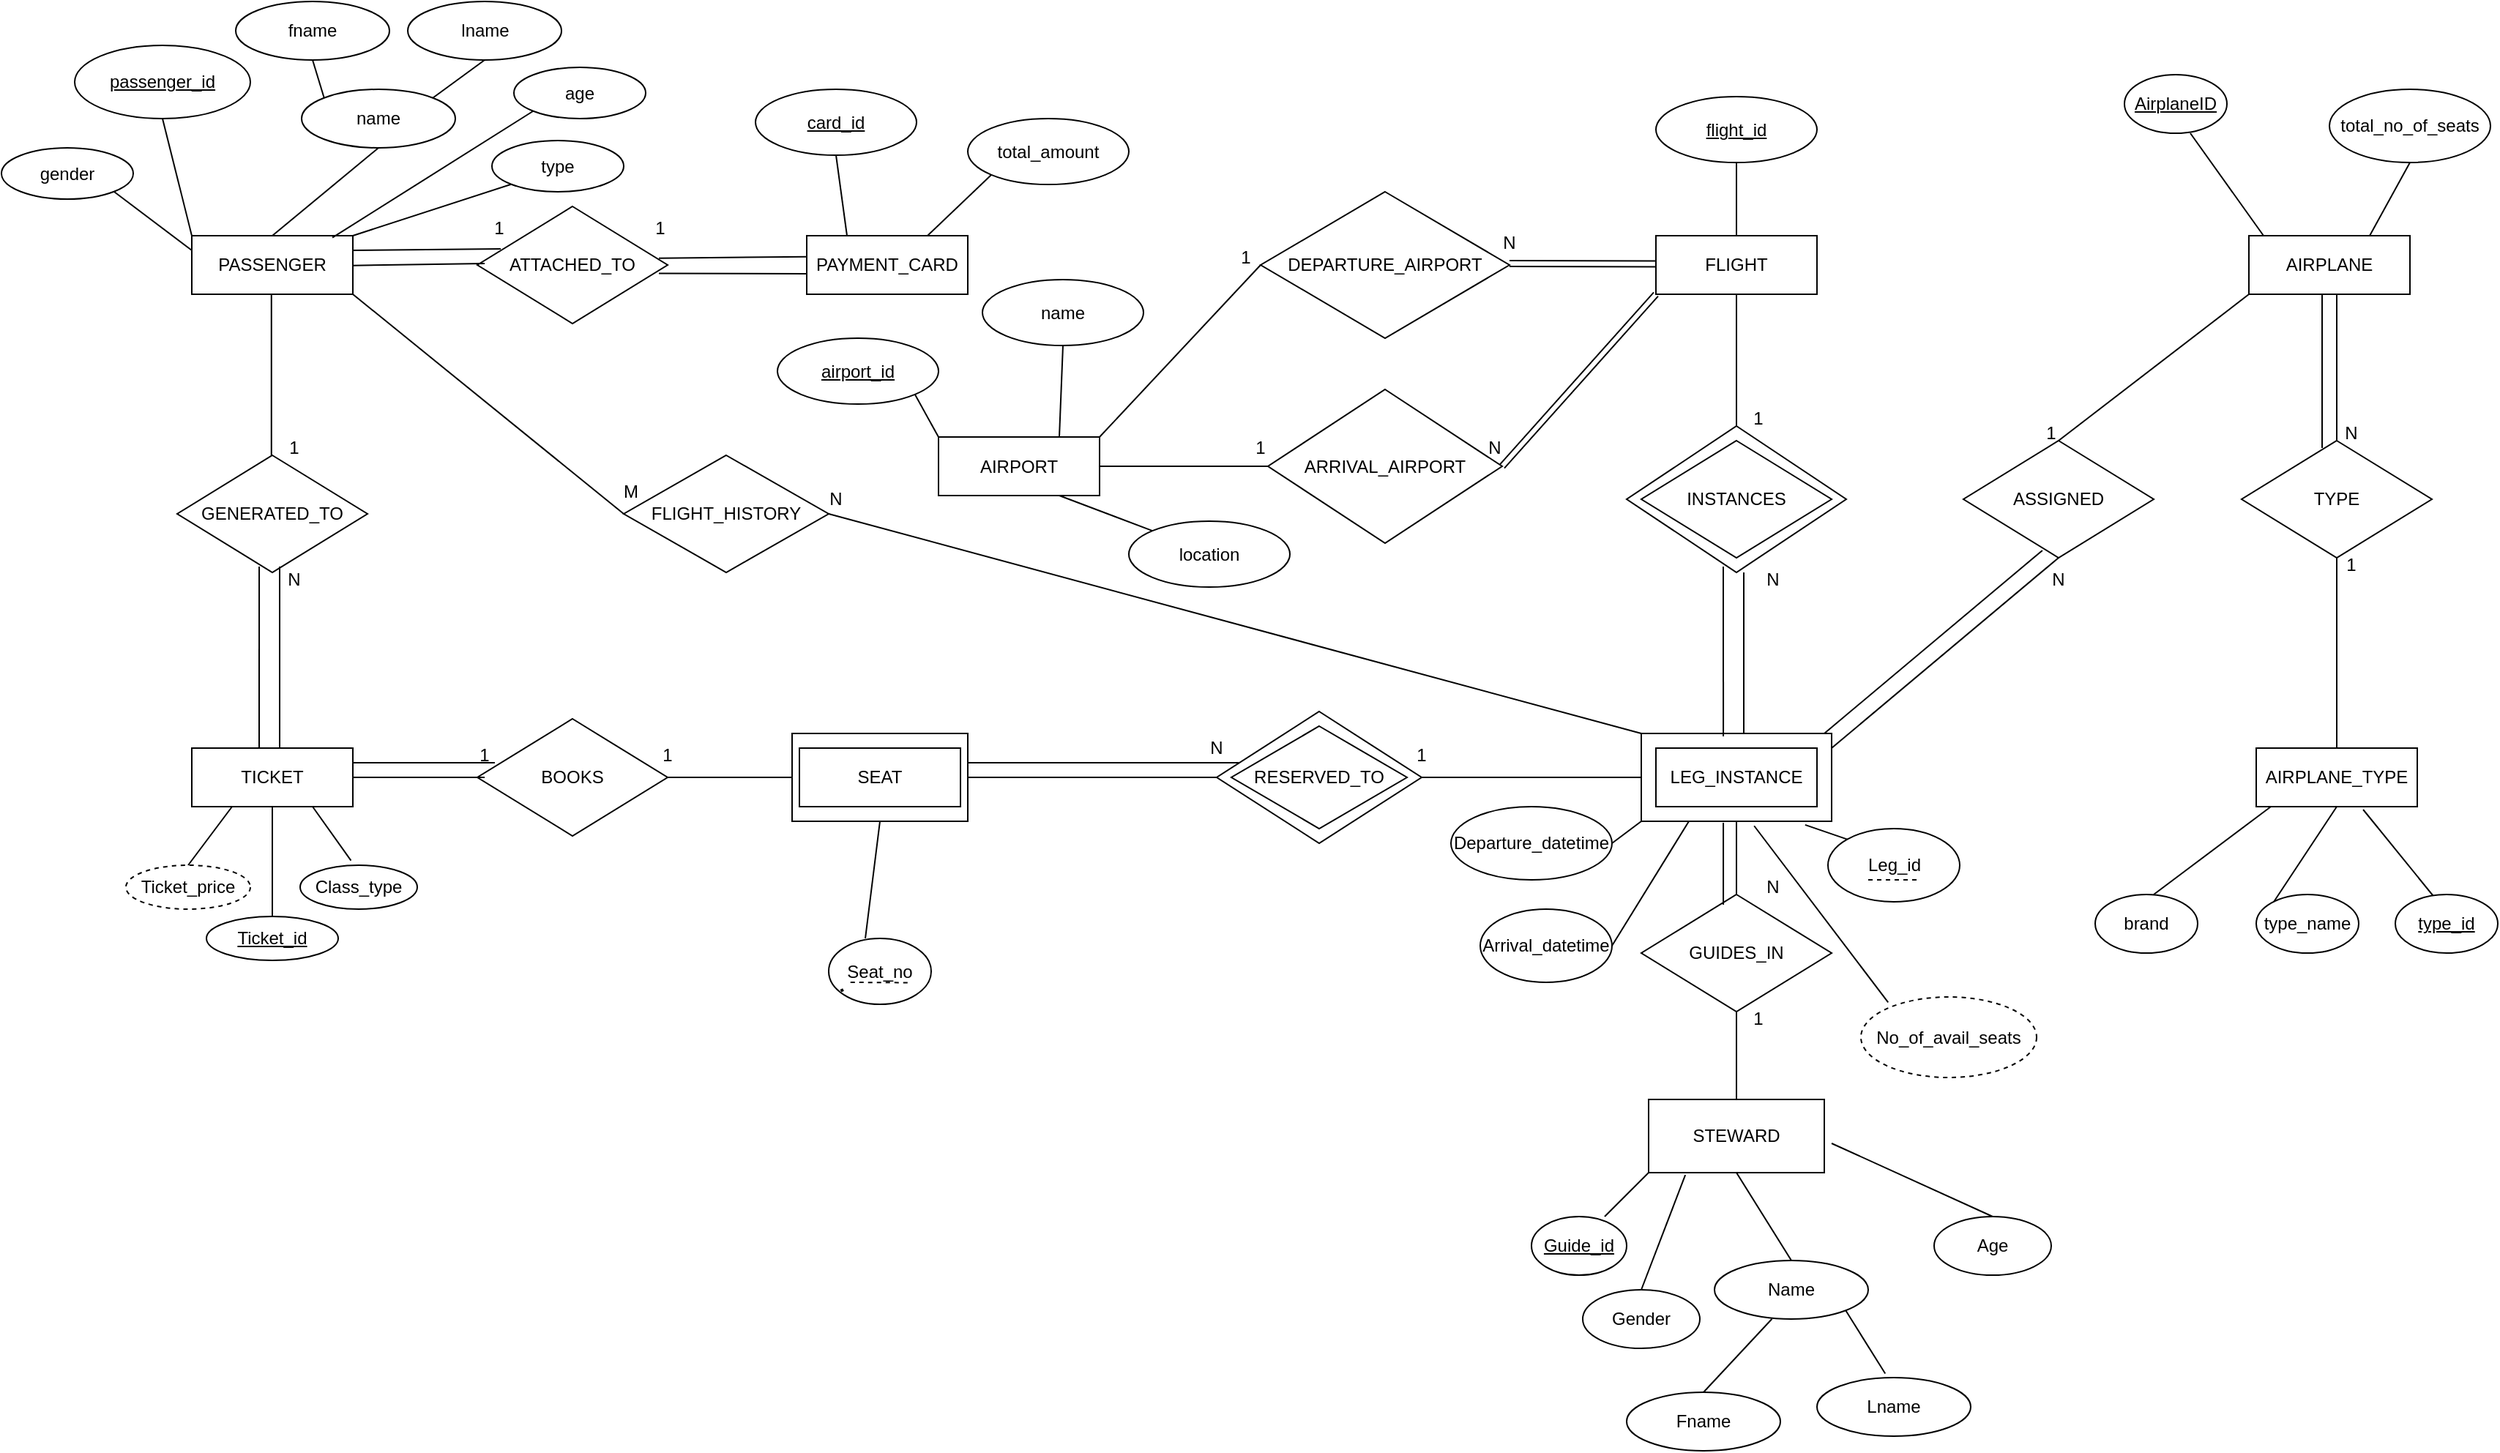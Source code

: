 <mxfile version="22.1.8" type="device">
  <diagram name="Page-1" id="sV9EpV7mo7mVIvP_p-5w">
    <mxGraphModel dx="2600" dy="1970" grid="1" gridSize="10" guides="1" tooltips="1" connect="1" arrows="1" fold="1" page="1" pageScale="1" pageWidth="850" pageHeight="1100" math="0" shadow="0">
      <root>
        <mxCell id="0" />
        <mxCell id="1" parent="0" />
        <mxCell id="DZYMgQ4u_wXtDKr9Or1t-4" value="ATTACHED_TO" style="rhombus;whiteSpace=wrap;html=1;" vertex="1" parent="1">
          <mxGeometry x="800" y="395" width="140" height="90" as="geometry" />
        </mxCell>
        <mxCell id="DZYMgQ4u_wXtDKr9Or1t-5" value="" style="rounded=0;whiteSpace=wrap;html=1;" vertex="1" parent="1">
          <mxGeometry x="510" y="410" width="120" height="60" as="geometry" />
        </mxCell>
        <mxCell id="DZYMgQ4u_wXtDKr9Or1t-6" value="" style="rounded=0;whiteSpace=wrap;html=1;" vertex="1" parent="1">
          <mxGeometry x="1090" y="410" width="130" height="60" as="geometry" />
        </mxCell>
        <mxCell id="DZYMgQ4u_wXtDKr9Or1t-7" value="ATTACHED_TO" style="rhombus;whiteSpace=wrap;html=1;" vertex="1" parent="1">
          <mxGeometry x="1080" y="200" width="150" height="100" as="geometry" />
        </mxCell>
        <mxCell id="DZYMgQ4u_wXtDKr9Or1t-8" value="PASSENGER" style="rounded=0;whiteSpace=wrap;html=1;" vertex="1" parent="1">
          <mxGeometry x="100" y="70" width="110" height="40" as="geometry" />
        </mxCell>
        <mxCell id="DZYMgQ4u_wXtDKr9Or1t-9" value="AIRPORT" style="rounded=0;whiteSpace=wrap;html=1;" vertex="1" parent="1">
          <mxGeometry x="610" y="207.5" width="110" height="40" as="geometry" />
        </mxCell>
        <mxCell id="DZYMgQ4u_wXtDKr9Or1t-10" value="AIRPLANE" style="rounded=0;whiteSpace=wrap;html=1;" vertex="1" parent="1">
          <mxGeometry x="1505" y="70" width="110" height="40" as="geometry" />
        </mxCell>
        <mxCell id="DZYMgQ4u_wXtDKr9Or1t-11" value="FLIGHT" style="rounded=0;whiteSpace=wrap;html=1;" vertex="1" parent="1">
          <mxGeometry x="1100" y="70" width="110" height="40" as="geometry" />
        </mxCell>
        <mxCell id="DZYMgQ4u_wXtDKr9Or1t-12" value="PAYMENT_CARD&lt;span id=&quot;docs-internal-guid-a368fe4d-7fff-fab8-b84e-1b425e451d34&quot;&gt;&lt;/span&gt;" style="rounded=0;whiteSpace=wrap;html=1;" vertex="1" parent="1">
          <mxGeometry x="520" y="70" width="110" height="40" as="geometry" />
        </mxCell>
        <mxCell id="DZYMgQ4u_wXtDKr9Or1t-13" value="LEG_INSTANCE" style="rounded=0;whiteSpace=wrap;html=1;" vertex="1" parent="1">
          <mxGeometry x="1100" y="420" width="110" height="40" as="geometry" />
        </mxCell>
        <mxCell id="DZYMgQ4u_wXtDKr9Or1t-14" value="TICKET" style="rounded=0;whiteSpace=wrap;html=1;" vertex="1" parent="1">
          <mxGeometry x="100" y="420" width="110" height="40" as="geometry" />
        </mxCell>
        <mxCell id="DZYMgQ4u_wXtDKr9Or1t-15" value="AIRPLANE_TYPE" style="rounded=0;whiteSpace=wrap;html=1;" vertex="1" parent="1">
          <mxGeometry x="1510" y="420" width="110" height="40" as="geometry" />
        </mxCell>
        <mxCell id="DZYMgQ4u_wXtDKr9Or1t-16" value="SEAT" style="rounded=0;whiteSpace=wrap;html=1;" vertex="1" parent="1">
          <mxGeometry x="515" y="420" width="110" height="40" as="geometry" />
        </mxCell>
        <mxCell id="DZYMgQ4u_wXtDKr9Or1t-17" value="GENERATED_TO" style="rhombus;whiteSpace=wrap;html=1;" vertex="1" parent="1">
          <mxGeometry x="90" y="220" width="130" height="80" as="geometry" />
        </mxCell>
        <mxCell id="DZYMgQ4u_wXtDKr9Or1t-18" value="" style="endArrow=none;html=1;rounded=0;entryX=0.431;entryY=0.95;entryDx=0;entryDy=0;entryPerimeter=0;" edge="1" parent="1" target="DZYMgQ4u_wXtDKr9Or1t-17">
          <mxGeometry width="50" height="50" relative="1" as="geometry">
            <mxPoint x="146" y="420" as="sourcePoint" />
            <mxPoint x="190" y="370" as="targetPoint" />
          </mxGeometry>
        </mxCell>
        <mxCell id="DZYMgQ4u_wXtDKr9Or1t-19" value="" style="endArrow=none;html=1;rounded=0;entryX=0.431;entryY=0.95;entryDx=0;entryDy=0;entryPerimeter=0;" edge="1" parent="1">
          <mxGeometry width="50" height="50" relative="1" as="geometry">
            <mxPoint x="160" y="420" as="sourcePoint" />
            <mxPoint x="160" y="296" as="targetPoint" />
          </mxGeometry>
        </mxCell>
        <mxCell id="DZYMgQ4u_wXtDKr9Or1t-20" value="" style="endArrow=none;html=1;rounded=0;entryX=0.431;entryY=0.95;entryDx=0;entryDy=0;entryPerimeter=0;" edge="1" parent="1">
          <mxGeometry width="50" height="50" relative="1" as="geometry">
            <mxPoint x="154.38" y="220" as="sourcePoint" />
            <mxPoint x="154.38" y="110" as="targetPoint" />
          </mxGeometry>
        </mxCell>
        <mxCell id="DZYMgQ4u_wXtDKr9Or1t-21" value="N" style="text;html=1;strokeColor=none;fillColor=none;align=center;verticalAlign=middle;whiteSpace=wrap;rounded=0;" vertex="1" parent="1">
          <mxGeometry x="140" y="290" width="60" height="30" as="geometry" />
        </mxCell>
        <mxCell id="DZYMgQ4u_wXtDKr9Or1t-22" value="1" style="text;html=1;strokeColor=none;fillColor=none;align=center;verticalAlign=middle;whiteSpace=wrap;rounded=0;" vertex="1" parent="1">
          <mxGeometry x="140" y="200" width="60" height="30" as="geometry" />
        </mxCell>
        <mxCell id="DZYMgQ4u_wXtDKr9Or1t-23" value="ATTACHED_TO" style="rhombus;whiteSpace=wrap;html=1;" vertex="1" parent="1">
          <mxGeometry x="295" y="50" width="130" height="80" as="geometry" />
        </mxCell>
        <mxCell id="DZYMgQ4u_wXtDKr9Or1t-24" value="" style="endArrow=none;html=1;rounded=0;entryX=0.123;entryY=0.363;entryDx=0;entryDy=0;exitX=1;exitY=0.5;exitDx=0;exitDy=0;entryPerimeter=0;" edge="1" parent="1" target="DZYMgQ4u_wXtDKr9Or1t-23">
          <mxGeometry width="50" height="50" relative="1" as="geometry">
            <mxPoint x="210" y="80.0" as="sourcePoint" />
            <mxPoint x="295" y="80.0" as="targetPoint" />
          </mxGeometry>
        </mxCell>
        <mxCell id="DZYMgQ4u_wXtDKr9Or1t-25" value="" style="endArrow=none;html=1;rounded=0;exitX=1;exitY=0.5;exitDx=0;exitDy=0;" edge="1" parent="1">
          <mxGeometry width="50" height="50" relative="1" as="geometry">
            <mxPoint x="210" y="90.37" as="sourcePoint" />
            <mxPoint x="300" y="89" as="targetPoint" />
          </mxGeometry>
        </mxCell>
        <mxCell id="DZYMgQ4u_wXtDKr9Or1t-26" value="" style="endArrow=none;html=1;rounded=0;entryX=0.123;entryY=0.363;entryDx=0;entryDy=0;exitX=1;exitY=0.5;exitDx=0;exitDy=0;entryPerimeter=0;" edge="1" parent="1">
          <mxGeometry width="50" height="50" relative="1" as="geometry">
            <mxPoint x="419" y="85.32" as="sourcePoint" />
            <mxPoint x="520" y="84.32" as="targetPoint" />
          </mxGeometry>
        </mxCell>
        <mxCell id="DZYMgQ4u_wXtDKr9Or1t-27" value="" style="endArrow=none;html=1;rounded=0;exitX=1;exitY=0.5;exitDx=0;exitDy=0;" edge="1" parent="1">
          <mxGeometry width="50" height="50" relative="1" as="geometry">
            <mxPoint x="419" y="95.69" as="sourcePoint" />
            <mxPoint x="520" y="96" as="targetPoint" />
          </mxGeometry>
        </mxCell>
        <mxCell id="DZYMgQ4u_wXtDKr9Or1t-28" value="1" style="text;html=1;strokeColor=none;fillColor=none;align=center;verticalAlign=middle;whiteSpace=wrap;rounded=0;" vertex="1" parent="1">
          <mxGeometry x="280" y="50" width="60" height="30" as="geometry" />
        </mxCell>
        <mxCell id="DZYMgQ4u_wXtDKr9Or1t-29" value="1" style="text;html=1;strokeColor=none;fillColor=none;align=center;verticalAlign=middle;whiteSpace=wrap;rounded=0;" vertex="1" parent="1">
          <mxGeometry x="390" y="50" width="60" height="30" as="geometry" />
        </mxCell>
        <mxCell id="DZYMgQ4u_wXtDKr9Or1t-30" value="INSTANCES" style="rhombus;whiteSpace=wrap;html=1;" vertex="1" parent="1">
          <mxGeometry x="1090" y="210" width="130" height="80" as="geometry" />
        </mxCell>
        <mxCell id="DZYMgQ4u_wXtDKr9Or1t-31" value="" style="endArrow=none;html=1;rounded=0;entryX=0.5;entryY=1;entryDx=0;entryDy=0;exitX=0.5;exitY=0;exitDx=0;exitDy=0;" edge="1" parent="1" source="DZYMgQ4u_wXtDKr9Or1t-7" target="DZYMgQ4u_wXtDKr9Or1t-11">
          <mxGeometry width="50" height="50" relative="1" as="geometry">
            <mxPoint x="960" y="370" as="sourcePoint" />
            <mxPoint x="1010" y="320" as="targetPoint" />
          </mxGeometry>
        </mxCell>
        <mxCell id="DZYMgQ4u_wXtDKr9Or1t-32" value="" style="endArrow=none;html=1;rounded=0;entryX=0.44;entryY=0.96;entryDx=0;entryDy=0;exitX=0.431;exitY=0.033;exitDx=0;exitDy=0;exitPerimeter=0;entryPerimeter=0;" edge="1" parent="1" source="DZYMgQ4u_wXtDKr9Or1t-6" target="DZYMgQ4u_wXtDKr9Or1t-7">
          <mxGeometry width="50" height="50" relative="1" as="geometry">
            <mxPoint x="1149" y="390" as="sourcePoint" />
            <mxPoint x="1149" y="300" as="targetPoint" />
          </mxGeometry>
        </mxCell>
        <mxCell id="DZYMgQ4u_wXtDKr9Or1t-33" value="" style="endArrow=none;html=1;rounded=0;exitX=0.431;exitY=0.033;exitDx=0;exitDy=0;exitPerimeter=0;" edge="1" parent="1">
          <mxGeometry width="50" height="50" relative="1" as="geometry">
            <mxPoint x="1160" y="410" as="sourcePoint" />
            <mxPoint x="1160" y="300" as="targetPoint" />
          </mxGeometry>
        </mxCell>
        <mxCell id="DZYMgQ4u_wXtDKr9Or1t-34" value="1" style="text;html=1;strokeColor=none;fillColor=none;align=center;verticalAlign=middle;whiteSpace=wrap;rounded=0;" vertex="1" parent="1">
          <mxGeometry x="1140" y="180" width="60" height="30" as="geometry" />
        </mxCell>
        <mxCell id="DZYMgQ4u_wXtDKr9Or1t-35" value="N" style="text;html=1;strokeColor=none;fillColor=none;align=center;verticalAlign=middle;whiteSpace=wrap;rounded=0;" vertex="1" parent="1">
          <mxGeometry x="1150" y="290" width="60" height="30" as="geometry" />
        </mxCell>
        <mxCell id="DZYMgQ4u_wXtDKr9Or1t-36" value="RESERVED_TO" style="rhombus;whiteSpace=wrap;html=1;" vertex="1" parent="1">
          <mxGeometry x="810" y="405" width="120" height="70" as="geometry" />
        </mxCell>
        <mxCell id="DZYMgQ4u_wXtDKr9Or1t-37" value="" style="endArrow=none;html=1;rounded=0;entryX=0.5;entryY=1;entryDx=0;entryDy=0;exitX=0;exitY=0.5;exitDx=0;exitDy=0;" edge="1" parent="1" source="DZYMgQ4u_wXtDKr9Or1t-6" target="DZYMgQ4u_wXtDKr9Or1t-38">
          <mxGeometry width="50" height="50" relative="1" as="geometry">
            <mxPoint x="810" y="370" as="sourcePoint" />
            <mxPoint x="870" y="440" as="targetPoint" />
          </mxGeometry>
        </mxCell>
        <mxCell id="DZYMgQ4u_wXtDKr9Or1t-38" value="1" style="text;html=1;strokeColor=none;fillColor=none;align=center;verticalAlign=middle;whiteSpace=wrap;rounded=0;" vertex="1" parent="1">
          <mxGeometry x="910" y="410" width="60" height="30" as="geometry" />
        </mxCell>
        <mxCell id="DZYMgQ4u_wXtDKr9Or1t-39" value="" style="endArrow=none;html=1;rounded=0;" edge="1" parent="1">
          <mxGeometry width="50" height="50" relative="1" as="geometry">
            <mxPoint x="630" y="430" as="sourcePoint" />
            <mxPoint x="815" y="430" as="targetPoint" />
          </mxGeometry>
        </mxCell>
        <mxCell id="DZYMgQ4u_wXtDKr9Or1t-40" value="" style="endArrow=none;html=1;rounded=0;entryX=0;entryY=0.5;entryDx=0;entryDy=0;exitX=1;exitY=0.5;exitDx=0;exitDy=0;" edge="1" parent="1" source="DZYMgQ4u_wXtDKr9Or1t-5" target="DZYMgQ4u_wXtDKr9Or1t-4">
          <mxGeometry width="50" height="50" relative="1" as="geometry">
            <mxPoint x="630" y="450" as="sourcePoint" />
            <mxPoint x="740" y="450" as="targetPoint" />
          </mxGeometry>
        </mxCell>
        <mxCell id="DZYMgQ4u_wXtDKr9Or1t-41" value="N" style="text;html=1;strokeColor=none;fillColor=none;align=center;verticalAlign=middle;whiteSpace=wrap;rounded=0;" vertex="1" parent="1">
          <mxGeometry x="770" y="405" width="60" height="30" as="geometry" />
        </mxCell>
        <mxCell id="DZYMgQ4u_wXtDKr9Or1t-42" value="BOOKS" style="rhombus;whiteSpace=wrap;html=1;" vertex="1" parent="1">
          <mxGeometry x="295" y="400" width="130" height="80" as="geometry" />
        </mxCell>
        <mxCell id="DZYMgQ4u_wXtDKr9Or1t-43" value="" style="endArrow=none;html=1;rounded=0;exitX=1;exitY=0.25;exitDx=0;exitDy=0;entryX=0.092;entryY=0.375;entryDx=0;entryDy=0;entryPerimeter=0;" edge="1" parent="1" source="DZYMgQ4u_wXtDKr9Or1t-14" target="DZYMgQ4u_wXtDKr9Or1t-42">
          <mxGeometry width="50" height="50" relative="1" as="geometry">
            <mxPoint x="640" y="360" as="sourcePoint" />
            <mxPoint x="690" y="310" as="targetPoint" />
          </mxGeometry>
        </mxCell>
        <mxCell id="DZYMgQ4u_wXtDKr9Or1t-44" value="" style="endArrow=none;html=1;rounded=0;exitX=1;exitY=0.5;exitDx=0;exitDy=0;" edge="1" parent="1" source="DZYMgQ4u_wXtDKr9Or1t-14">
          <mxGeometry width="50" height="50" relative="1" as="geometry">
            <mxPoint x="220" y="440" as="sourcePoint" />
            <mxPoint x="300" y="440" as="targetPoint" />
          </mxGeometry>
        </mxCell>
        <mxCell id="DZYMgQ4u_wXtDKr9Or1t-45" value="" style="endArrow=none;html=1;rounded=0;exitX=1;exitY=0.5;exitDx=0;exitDy=0;entryX=0;entryY=0.5;entryDx=0;entryDy=0;" edge="1" parent="1" source="DZYMgQ4u_wXtDKr9Or1t-42" target="DZYMgQ4u_wXtDKr9Or1t-5">
          <mxGeometry width="50" height="50" relative="1" as="geometry">
            <mxPoint x="640" y="360" as="sourcePoint" />
            <mxPoint x="690" y="310" as="targetPoint" />
          </mxGeometry>
        </mxCell>
        <mxCell id="DZYMgQ4u_wXtDKr9Or1t-46" value="1" style="text;html=1;strokeColor=none;fillColor=none;align=center;verticalAlign=middle;whiteSpace=wrap;rounded=0;" vertex="1" parent="1">
          <mxGeometry x="395" y="410" width="60" height="30" as="geometry" />
        </mxCell>
        <mxCell id="DZYMgQ4u_wXtDKr9Or1t-47" value="1" style="text;html=1;strokeColor=none;fillColor=none;align=center;verticalAlign=middle;whiteSpace=wrap;rounded=0;" vertex="1" parent="1">
          <mxGeometry x="270" y="410" width="60" height="30" as="geometry" />
        </mxCell>
        <mxCell id="DZYMgQ4u_wXtDKr9Or1t-48" value="TYPE" style="rhombus;whiteSpace=wrap;html=1;" vertex="1" parent="1">
          <mxGeometry x="1500" y="210" width="130" height="80" as="geometry" />
        </mxCell>
        <mxCell id="DZYMgQ4u_wXtDKr9Or1t-49" value="" style="endArrow=none;html=1;rounded=0;exitX=0.423;exitY=0.062;exitDx=0;exitDy=0;exitPerimeter=0;" edge="1" parent="1" source="DZYMgQ4u_wXtDKr9Or1t-48">
          <mxGeometry width="50" height="50" relative="1" as="geometry">
            <mxPoint x="1045" y="360" as="sourcePoint" />
            <mxPoint x="1555" y="110" as="targetPoint" />
          </mxGeometry>
        </mxCell>
        <mxCell id="DZYMgQ4u_wXtDKr9Or1t-50" value="" style="endArrow=none;html=1;rounded=0;" edge="1" parent="1">
          <mxGeometry width="50" height="50" relative="1" as="geometry">
            <mxPoint x="1565" y="210" as="sourcePoint" />
            <mxPoint x="1565" y="110" as="targetPoint" />
          </mxGeometry>
        </mxCell>
        <mxCell id="DZYMgQ4u_wXtDKr9Or1t-51" value="" style="endArrow=none;html=1;rounded=0;entryX=0.5;entryY=1;entryDx=0;entryDy=0;exitX=0.5;exitY=0;exitDx=0;exitDy=0;" edge="1" parent="1" source="DZYMgQ4u_wXtDKr9Or1t-15" target="DZYMgQ4u_wXtDKr9Or1t-48">
          <mxGeometry width="50" height="50" relative="1" as="geometry">
            <mxPoint x="1045" y="360" as="sourcePoint" />
            <mxPoint x="1095" y="310" as="targetPoint" />
          </mxGeometry>
        </mxCell>
        <mxCell id="DZYMgQ4u_wXtDKr9Or1t-52" value="1" style="text;html=1;strokeColor=none;fillColor=none;align=center;verticalAlign=middle;whiteSpace=wrap;rounded=0;" vertex="1" parent="1">
          <mxGeometry x="1545" y="280" width="60" height="30" as="geometry" />
        </mxCell>
        <mxCell id="DZYMgQ4u_wXtDKr9Or1t-53" value="N" style="text;html=1;strokeColor=none;fillColor=none;align=center;verticalAlign=middle;whiteSpace=wrap;rounded=0;" vertex="1" parent="1">
          <mxGeometry x="1545" y="190" width="60" height="30" as="geometry" />
        </mxCell>
        <mxCell id="DZYMgQ4u_wXtDKr9Or1t-54" value="STEWARD" style="rounded=0;whiteSpace=wrap;html=1;" vertex="1" parent="1">
          <mxGeometry x="1095" y="660" width="120" height="50" as="geometry" />
        </mxCell>
        <mxCell id="DZYMgQ4u_wXtDKr9Or1t-55" value="GUIDES_IN" style="rhombus;whiteSpace=wrap;html=1;" vertex="1" parent="1">
          <mxGeometry x="1090" y="520" width="130" height="80" as="geometry" />
        </mxCell>
        <mxCell id="DZYMgQ4u_wXtDKr9Or1t-56" value="" style="endArrow=none;html=1;rounded=0;exitX=0.5;exitY=0;exitDx=0;exitDy=0;entryX=0.5;entryY=1;entryDx=0;entryDy=0;" edge="1" parent="1" source="DZYMgQ4u_wXtDKr9Or1t-54" target="DZYMgQ4u_wXtDKr9Or1t-55">
          <mxGeometry width="50" height="50" relative="1" as="geometry">
            <mxPoint x="850" y="480" as="sourcePoint" />
            <mxPoint x="900" y="430" as="targetPoint" />
          </mxGeometry>
        </mxCell>
        <mxCell id="DZYMgQ4u_wXtDKr9Or1t-57" value="" style="endArrow=none;html=1;rounded=0;exitX=0.431;exitY=0.087;exitDx=0;exitDy=0;exitPerimeter=0;entryX=0.431;entryY=1.017;entryDx=0;entryDy=0;entryPerimeter=0;" edge="1" parent="1" source="DZYMgQ4u_wXtDKr9Or1t-55" target="DZYMgQ4u_wXtDKr9Or1t-6">
          <mxGeometry width="50" height="50" relative="1" as="geometry">
            <mxPoint x="850" y="480" as="sourcePoint" />
            <mxPoint x="900" y="430" as="targetPoint" />
          </mxGeometry>
        </mxCell>
        <mxCell id="DZYMgQ4u_wXtDKr9Or1t-58" value="" style="endArrow=none;html=1;rounded=0;entryX=0.5;entryY=1;entryDx=0;entryDy=0;" edge="1" parent="1" target="DZYMgQ4u_wXtDKr9Or1t-6">
          <mxGeometry width="50" height="50" relative="1" as="geometry">
            <mxPoint x="1155" y="520" as="sourcePoint" />
            <mxPoint x="1156" y="481" as="targetPoint" />
          </mxGeometry>
        </mxCell>
        <mxCell id="DZYMgQ4u_wXtDKr9Or1t-59" value="1" style="text;html=1;strokeColor=none;fillColor=none;align=center;verticalAlign=middle;whiteSpace=wrap;rounded=0;" vertex="1" parent="1">
          <mxGeometry x="1140" y="590" width="60" height="30" as="geometry" />
        </mxCell>
        <mxCell id="DZYMgQ4u_wXtDKr9Or1t-60" value="N" style="text;html=1;strokeColor=none;fillColor=none;align=center;verticalAlign=middle;whiteSpace=wrap;rounded=0;" vertex="1" parent="1">
          <mxGeometry x="1150" y="500" width="60" height="30" as="geometry" />
        </mxCell>
        <mxCell id="DZYMgQ4u_wXtDKr9Or1t-61" value="ASSIGNED" style="rhombus;whiteSpace=wrap;html=1;" vertex="1" parent="1">
          <mxGeometry x="1310" y="210" width="130" height="80" as="geometry" />
        </mxCell>
        <mxCell id="DZYMgQ4u_wXtDKr9Or1t-62" value="" style="endArrow=none;html=1;rounded=0;entryX=0;entryY=1;entryDx=0;entryDy=0;exitX=0.5;exitY=0;exitDx=0;exitDy=0;" edge="1" parent="1" source="DZYMgQ4u_wXtDKr9Or1t-61" target="DZYMgQ4u_wXtDKr9Or1t-10">
          <mxGeometry width="50" height="50" relative="1" as="geometry">
            <mxPoint x="1010" y="360" as="sourcePoint" />
            <mxPoint x="1060" y="310" as="targetPoint" />
          </mxGeometry>
        </mxCell>
        <mxCell id="DZYMgQ4u_wXtDKr9Or1t-63" value="" style="endArrow=none;html=1;rounded=0;entryX=0.415;entryY=0.937;entryDx=0;entryDy=0;exitX=0.5;exitY=0;exitDx=0;exitDy=0;entryPerimeter=0;" edge="1" parent="1" target="DZYMgQ4u_wXtDKr9Or1t-61">
          <mxGeometry width="50" height="50" relative="1" as="geometry">
            <mxPoint x="1215" y="410" as="sourcePoint" />
            <mxPoint x="1345" y="310" as="targetPoint" />
          </mxGeometry>
        </mxCell>
        <mxCell id="DZYMgQ4u_wXtDKr9Or1t-64" value="" style="endArrow=none;html=1;rounded=0;entryX=0.5;entryY=1;entryDx=0;entryDy=0;" edge="1" parent="1" target="DZYMgQ4u_wXtDKr9Or1t-61">
          <mxGeometry width="50" height="50" relative="1" as="geometry">
            <mxPoint x="1220" y="420" as="sourcePoint" />
            <mxPoint x="1374" y="295" as="targetPoint" />
          </mxGeometry>
        </mxCell>
        <mxCell id="DZYMgQ4u_wXtDKr9Or1t-65" value="N" style="text;html=1;strokeColor=none;fillColor=none;align=center;verticalAlign=middle;whiteSpace=wrap;rounded=0;" vertex="1" parent="1">
          <mxGeometry x="1345" y="290" width="60" height="30" as="geometry" />
        </mxCell>
        <mxCell id="DZYMgQ4u_wXtDKr9Or1t-66" value="1" style="text;html=1;strokeColor=none;fillColor=none;align=center;verticalAlign=middle;whiteSpace=wrap;rounded=0;" vertex="1" parent="1">
          <mxGeometry x="1340" y="190" width="60" height="30" as="geometry" />
        </mxCell>
        <mxCell id="DZYMgQ4u_wXtDKr9Or1t-67" value="ARRIVAL_AIRPORT" style="rhombus;whiteSpace=wrap;html=1;" vertex="1" parent="1">
          <mxGeometry x="835" y="175" width="160" height="105" as="geometry" />
        </mxCell>
        <mxCell id="DZYMgQ4u_wXtDKr9Or1t-68" value="DEPARTURE_AIRPORT" style="rhombus;whiteSpace=wrap;html=1;" vertex="1" parent="1">
          <mxGeometry x="830" y="40" width="170" height="100" as="geometry" />
        </mxCell>
        <mxCell id="DZYMgQ4u_wXtDKr9Or1t-69" value="" style="shape=link;html=1;rounded=0;" edge="1" parent="1">
          <mxGeometry width="100" relative="1" as="geometry">
            <mxPoint x="1000" y="89" as="sourcePoint" />
            <mxPoint x="1100" y="89.29" as="targetPoint" />
          </mxGeometry>
        </mxCell>
        <mxCell id="DZYMgQ4u_wXtDKr9Or1t-70" value="" style="shape=link;html=1;rounded=0;exitX=1;exitY=0.5;exitDx=0;exitDy=0;entryX=0;entryY=1;entryDx=0;entryDy=0;" edge="1" parent="1" source="DZYMgQ4u_wXtDKr9Or1t-67" target="DZYMgQ4u_wXtDKr9Or1t-11">
          <mxGeometry width="100" relative="1" as="geometry">
            <mxPoint x="1010" y="99" as="sourcePoint" />
            <mxPoint x="1110" y="99.29" as="targetPoint" />
          </mxGeometry>
        </mxCell>
        <mxCell id="DZYMgQ4u_wXtDKr9Or1t-71" value="" style="endArrow=none;html=1;rounded=0;entryX=0;entryY=0.5;entryDx=0;entryDy=0;exitX=1;exitY=0;exitDx=0;exitDy=0;" edge="1" parent="1" source="DZYMgQ4u_wXtDKr9Or1t-9" target="DZYMgQ4u_wXtDKr9Or1t-68">
          <mxGeometry width="50" height="50" relative="1" as="geometry">
            <mxPoint x="700" y="420" as="sourcePoint" />
            <mxPoint x="750" y="370" as="targetPoint" />
          </mxGeometry>
        </mxCell>
        <mxCell id="DZYMgQ4u_wXtDKr9Or1t-72" value="" style="endArrow=none;html=1;rounded=0;entryX=0;entryY=0.5;entryDx=0;entryDy=0;exitX=1;exitY=0.5;exitDx=0;exitDy=0;" edge="1" parent="1" source="DZYMgQ4u_wXtDKr9Or1t-9" target="DZYMgQ4u_wXtDKr9Or1t-67">
          <mxGeometry width="50" height="50" relative="1" as="geometry">
            <mxPoint x="700" y="420" as="sourcePoint" />
            <mxPoint x="750" y="370" as="targetPoint" />
          </mxGeometry>
        </mxCell>
        <mxCell id="DZYMgQ4u_wXtDKr9Or1t-73" value="N" style="text;html=1;strokeColor=none;fillColor=none;align=center;verticalAlign=middle;whiteSpace=wrap;rounded=0;" vertex="1" parent="1">
          <mxGeometry x="960" y="200" width="60" height="30" as="geometry" />
        </mxCell>
        <mxCell id="DZYMgQ4u_wXtDKr9Or1t-74" value="N" style="text;html=1;strokeColor=none;fillColor=none;align=center;verticalAlign=middle;whiteSpace=wrap;rounded=0;" vertex="1" parent="1">
          <mxGeometry x="970" y="60" width="60" height="30" as="geometry" />
        </mxCell>
        <mxCell id="DZYMgQ4u_wXtDKr9Or1t-75" value="1" style="text;html=1;strokeColor=none;fillColor=none;align=center;verticalAlign=middle;whiteSpace=wrap;rounded=0;" vertex="1" parent="1">
          <mxGeometry x="800" y="200" width="60" height="30" as="geometry" />
        </mxCell>
        <mxCell id="DZYMgQ4u_wXtDKr9Or1t-76" value="1" style="text;html=1;strokeColor=none;fillColor=none;align=center;verticalAlign=middle;whiteSpace=wrap;rounded=0;" vertex="1" parent="1">
          <mxGeometry x="790" y="70" width="60" height="30" as="geometry" />
        </mxCell>
        <mxCell id="DZYMgQ4u_wXtDKr9Or1t-77" value="FLIGHT_HISTORY" style="rhombus;whiteSpace=wrap;html=1;" vertex="1" parent="1">
          <mxGeometry x="395" y="220" width="140" height="80" as="geometry" />
        </mxCell>
        <mxCell id="DZYMgQ4u_wXtDKr9Or1t-78" value="" style="endArrow=none;html=1;rounded=0;exitX=1;exitY=1;exitDx=0;exitDy=0;entryX=0;entryY=0.5;entryDx=0;entryDy=0;" edge="1" parent="1" source="DZYMgQ4u_wXtDKr9Or1t-8" target="DZYMgQ4u_wXtDKr9Or1t-77">
          <mxGeometry width="50" height="50" relative="1" as="geometry">
            <mxPoint x="830" y="400" as="sourcePoint" />
            <mxPoint x="880" y="350" as="targetPoint" />
          </mxGeometry>
        </mxCell>
        <mxCell id="DZYMgQ4u_wXtDKr9Or1t-79" value="" style="endArrow=none;html=1;rounded=0;exitX=1;exitY=0.5;exitDx=0;exitDy=0;entryX=0;entryY=0;entryDx=0;entryDy=0;" edge="1" parent="1" source="DZYMgQ4u_wXtDKr9Or1t-77" target="DZYMgQ4u_wXtDKr9Or1t-6">
          <mxGeometry width="50" height="50" relative="1" as="geometry">
            <mxPoint x="830" y="400" as="sourcePoint" />
            <mxPoint x="880" y="350" as="targetPoint" />
          </mxGeometry>
        </mxCell>
        <mxCell id="DZYMgQ4u_wXtDKr9Or1t-80" value="M" style="text;html=1;strokeColor=none;fillColor=none;align=center;verticalAlign=middle;whiteSpace=wrap;rounded=0;" vertex="1" parent="1">
          <mxGeometry x="370" y="230" width="60" height="30" as="geometry" />
        </mxCell>
        <mxCell id="DZYMgQ4u_wXtDKr9Or1t-81" value="N" style="text;html=1;strokeColor=none;fillColor=none;align=center;verticalAlign=middle;whiteSpace=wrap;rounded=0;" vertex="1" parent="1">
          <mxGeometry x="510" y="235" width="60" height="30" as="geometry" />
        </mxCell>
        <mxCell id="DZYMgQ4u_wXtDKr9Or1t-82" value="&lt;u&gt;passenger_id&lt;/u&gt;" style="ellipse;whiteSpace=wrap;html=1;" vertex="1" parent="1">
          <mxGeometry x="20" y="-60" width="120" height="50" as="geometry" />
        </mxCell>
        <mxCell id="DZYMgQ4u_wXtDKr9Or1t-83" value="" style="endArrow=none;html=1;rounded=0;exitX=0;exitY=0;exitDx=0;exitDy=0;entryX=0.5;entryY=1;entryDx=0;entryDy=0;" edge="1" parent="1" source="DZYMgQ4u_wXtDKr9Or1t-8" target="DZYMgQ4u_wXtDKr9Or1t-82">
          <mxGeometry width="50" height="50" relative="1" as="geometry">
            <mxPoint x="840" y="380" as="sourcePoint" />
            <mxPoint x="890" y="330" as="targetPoint" />
          </mxGeometry>
        </mxCell>
        <mxCell id="DZYMgQ4u_wXtDKr9Or1t-84" value="Ticket_price" style="ellipse;whiteSpace=wrap;html=1;dashed=1;" vertex="1" parent="1">
          <mxGeometry x="55" y="500" width="85" height="30" as="geometry" />
        </mxCell>
        <mxCell id="DZYMgQ4u_wXtDKr9Or1t-85" value="name" style="ellipse;whiteSpace=wrap;html=1;" vertex="1" parent="1">
          <mxGeometry x="175" y="-30" width="105" height="40" as="geometry" />
        </mxCell>
        <mxCell id="DZYMgQ4u_wXtDKr9Or1t-86" value="fname" style="ellipse;whiteSpace=wrap;html=1;" vertex="1" parent="1">
          <mxGeometry x="130" y="-90" width="105" height="40" as="geometry" />
        </mxCell>
        <mxCell id="DZYMgQ4u_wXtDKr9Or1t-87" value="total_amount" style="ellipse;whiteSpace=wrap;html=1;" vertex="1" parent="1">
          <mxGeometry x="630" y="-10" width="110" height="45" as="geometry" />
        </mxCell>
        <mxCell id="DZYMgQ4u_wXtDKr9Or1t-88" value="lname" style="ellipse;whiteSpace=wrap;html=1;" vertex="1" parent="1">
          <mxGeometry x="247.5" y="-90" width="105" height="40" as="geometry" />
        </mxCell>
        <mxCell id="DZYMgQ4u_wXtDKr9Or1t-89" value="" style="endArrow=none;html=1;rounded=0;entryX=0.5;entryY=1;entryDx=0;entryDy=0;exitX=0.25;exitY=0;exitDx=0;exitDy=0;" edge="1" parent="1" source="DZYMgQ4u_wXtDKr9Or1t-12" target="DZYMgQ4u_wXtDKr9Or1t-106">
          <mxGeometry width="50" height="50" relative="1" as="geometry">
            <mxPoint x="840" y="380" as="sourcePoint" />
            <mxPoint x="890" y="330" as="targetPoint" />
          </mxGeometry>
        </mxCell>
        <mxCell id="DZYMgQ4u_wXtDKr9Or1t-90" value="" style="endArrow=none;html=1;rounded=0;exitX=0.5;exitY=0;exitDx=0;exitDy=0;entryX=0.25;entryY=1;entryDx=0;entryDy=0;" edge="1" parent="1" source="DZYMgQ4u_wXtDKr9Or1t-84" target="DZYMgQ4u_wXtDKr9Or1t-14">
          <mxGeometry width="50" height="50" relative="1" as="geometry">
            <mxPoint x="420" y="500" as="sourcePoint" />
            <mxPoint x="470" y="450" as="targetPoint" />
          </mxGeometry>
        </mxCell>
        <mxCell id="DZYMgQ4u_wXtDKr9Or1t-91" value="Class_type" style="ellipse;whiteSpace=wrap;html=1;" vertex="1" parent="1">
          <mxGeometry x="174" y="500" width="80" height="30" as="geometry" />
        </mxCell>
        <mxCell id="DZYMgQ4u_wXtDKr9Or1t-92" value="gender" style="ellipse;whiteSpace=wrap;html=1;" vertex="1" parent="1">
          <mxGeometry x="-30" y="10" width="90" height="35" as="geometry" />
        </mxCell>
        <mxCell id="DZYMgQ4u_wXtDKr9Or1t-93" value="" style="endArrow=none;html=1;rounded=0;exitX=0.5;exitY=1;exitDx=0;exitDy=0;entryX=0;entryY=0;entryDx=0;entryDy=0;" edge="1" parent="1" source="DZYMgQ4u_wXtDKr9Or1t-86" target="DZYMgQ4u_wXtDKr9Or1t-85">
          <mxGeometry width="50" height="50" relative="1" as="geometry">
            <mxPoint x="840" y="380" as="sourcePoint" />
            <mxPoint x="890" y="330" as="targetPoint" />
          </mxGeometry>
        </mxCell>
        <mxCell id="DZYMgQ4u_wXtDKr9Or1t-94" value="" style="endArrow=none;html=1;rounded=0;entryX=0;entryY=1;entryDx=0;entryDy=0;exitX=0.75;exitY=0;exitDx=0;exitDy=0;" edge="1" parent="1" source="DZYMgQ4u_wXtDKr9Or1t-12" target="DZYMgQ4u_wXtDKr9Or1t-87">
          <mxGeometry width="50" height="50" relative="1" as="geometry">
            <mxPoint x="558" y="80" as="sourcePoint" />
            <mxPoint x="550" y="25" as="targetPoint" />
          </mxGeometry>
        </mxCell>
        <mxCell id="DZYMgQ4u_wXtDKr9Or1t-95" value="" style="endArrow=none;html=1;rounded=0;" edge="1" parent="1">
          <mxGeometry width="50" height="50" relative="1" as="geometry">
            <mxPoint x="1515" y="70" as="sourcePoint" />
            <mxPoint x="1465" as="targetPoint" />
          </mxGeometry>
        </mxCell>
        <mxCell id="DZYMgQ4u_wXtDKr9Or1t-96" value="" style="endArrow=none;html=1;rounded=0;exitX=0.5;exitY=1;exitDx=0;exitDy=0;entryX=1;entryY=0;entryDx=0;entryDy=0;" edge="1" parent="1" source="DZYMgQ4u_wXtDKr9Or1t-88" target="DZYMgQ4u_wXtDKr9Or1t-85">
          <mxGeometry width="50" height="50" relative="1" as="geometry">
            <mxPoint x="193" y="-40" as="sourcePoint" />
            <mxPoint x="201" y="-14" as="targetPoint" />
          </mxGeometry>
        </mxCell>
        <mxCell id="DZYMgQ4u_wXtDKr9Or1t-97" value="" style="endArrow=none;html=1;rounded=0;exitX=1;exitY=1;exitDx=0;exitDy=0;entryX=0;entryY=0.25;entryDx=0;entryDy=0;" edge="1" parent="1" source="DZYMgQ4u_wXtDKr9Or1t-92" target="DZYMgQ4u_wXtDKr9Or1t-8">
          <mxGeometry width="50" height="50" relative="1" as="geometry">
            <mxPoint x="840" y="380" as="sourcePoint" />
            <mxPoint x="890" y="330" as="targetPoint" />
          </mxGeometry>
        </mxCell>
        <mxCell id="DZYMgQ4u_wXtDKr9Or1t-98" value="" style="endArrow=none;html=1;rounded=0;entryX=0.5;entryY=1;entryDx=0;entryDy=0;exitX=0.5;exitY=0;exitDx=0;exitDy=0;" edge="1" parent="1" source="DZYMgQ4u_wXtDKr9Or1t-8" target="DZYMgQ4u_wXtDKr9Or1t-85">
          <mxGeometry width="50" height="50" relative="1" as="geometry">
            <mxPoint x="840" y="380" as="sourcePoint" />
            <mxPoint x="890" y="330" as="targetPoint" />
          </mxGeometry>
        </mxCell>
        <mxCell id="DZYMgQ4u_wXtDKr9Or1t-99" value="" style="endArrow=none;html=1;rounded=0;entryX=0.5;entryY=1;entryDx=0;entryDy=0;exitX=0.75;exitY=0;exitDx=0;exitDy=0;" edge="1" parent="1" source="DZYMgQ4u_wXtDKr9Or1t-10" target="DZYMgQ4u_wXtDKr9Or1t-107">
          <mxGeometry width="50" height="50" relative="1" as="geometry">
            <mxPoint x="1140" y="290" as="sourcePoint" />
            <mxPoint x="1190" y="240" as="targetPoint" />
          </mxGeometry>
        </mxCell>
        <mxCell id="DZYMgQ4u_wXtDKr9Or1t-100" value="&lt;u&gt;AirplaneID&lt;/u&gt;" style="ellipse;whiteSpace=wrap;html=1;" vertex="1" parent="1">
          <mxGeometry x="1420" y="-40" width="70" height="40" as="geometry" />
        </mxCell>
        <mxCell id="DZYMgQ4u_wXtDKr9Or1t-101" value="age" style="ellipse;whiteSpace=wrap;html=1;" vertex="1" parent="1">
          <mxGeometry x="320" y="-45" width="90" height="35" as="geometry" />
        </mxCell>
        <mxCell id="DZYMgQ4u_wXtDKr9Or1t-102" value="" style="endArrow=none;html=1;rounded=0;exitX=0.434;exitY=-0.106;exitDx=0;exitDy=0;exitPerimeter=0;entryX=0.75;entryY=1;entryDx=0;entryDy=0;" edge="1" parent="1" source="DZYMgQ4u_wXtDKr9Or1t-91" target="DZYMgQ4u_wXtDKr9Or1t-14">
          <mxGeometry width="50" height="50" relative="1" as="geometry">
            <mxPoint x="420" y="500" as="sourcePoint" />
            <mxPoint x="470" y="450" as="targetPoint" />
          </mxGeometry>
        </mxCell>
        <mxCell id="DZYMgQ4u_wXtDKr9Or1t-103" value="" style="endArrow=none;html=1;rounded=0;exitX=0.769;exitY=0;exitDx=0;exitDy=0;exitPerimeter=0;entryX=0;entryY=1;entryDx=0;entryDy=0;" edge="1" parent="1" source="DZYMgQ4u_wXtDKr9Or1t-104" target="DZYMgQ4u_wXtDKr9Or1t-54">
          <mxGeometry width="50" height="50" relative="1" as="geometry">
            <mxPoint x="1180" y="740" as="sourcePoint" />
            <mxPoint x="1230" y="690" as="targetPoint" />
          </mxGeometry>
        </mxCell>
        <mxCell id="DZYMgQ4u_wXtDKr9Or1t-104" value="&lt;u&gt;Guide_id&lt;/u&gt;" style="ellipse;whiteSpace=wrap;html=1;" vertex="1" parent="1">
          <mxGeometry x="1015" y="740" width="65" height="40" as="geometry" />
        </mxCell>
        <mxCell id="DZYMgQ4u_wXtDKr9Or1t-105" value="&lt;u&gt;Ticket_id&lt;/u&gt;" style="ellipse;whiteSpace=wrap;html=1;" vertex="1" parent="1">
          <mxGeometry x="110" y="535" width="90" height="30" as="geometry" />
        </mxCell>
        <mxCell id="DZYMgQ4u_wXtDKr9Or1t-106" value="&lt;u&gt;card_id&lt;/u&gt;" style="ellipse;whiteSpace=wrap;html=1;" vertex="1" parent="1">
          <mxGeometry x="485" y="-30" width="110" height="45" as="geometry" />
        </mxCell>
        <mxCell id="DZYMgQ4u_wXtDKr9Or1t-107" value="total_no_of_seats" style="ellipse;whiteSpace=wrap;html=1;" vertex="1" parent="1">
          <mxGeometry x="1560" y="-30" width="110" height="50" as="geometry" />
        </mxCell>
        <mxCell id="DZYMgQ4u_wXtDKr9Or1t-108" value="" style="endArrow=none;html=1;rounded=0;entryX=0;entryY=1;entryDx=0;entryDy=0;exitX=0.873;exitY=0.033;exitDx=0;exitDy=0;exitPerimeter=0;" edge="1" parent="1" source="DZYMgQ4u_wXtDKr9Or1t-8" target="DZYMgQ4u_wXtDKr9Or1t-101">
          <mxGeometry width="50" height="50" relative="1" as="geometry">
            <mxPoint x="220" y="80" as="sourcePoint" />
            <mxPoint x="238" y="20" as="targetPoint" />
          </mxGeometry>
        </mxCell>
        <mxCell id="DZYMgQ4u_wXtDKr9Or1t-109" value="type" style="ellipse;whiteSpace=wrap;html=1;" vertex="1" parent="1">
          <mxGeometry x="305" y="5" width="90" height="35" as="geometry" />
        </mxCell>
        <mxCell id="DZYMgQ4u_wXtDKr9Or1t-110" value="" style="endArrow=none;html=1;rounded=0;entryX=0;entryY=1;entryDx=0;entryDy=0;exitX=1;exitY=0;exitDx=0;exitDy=0;" edge="1" parent="1" source="DZYMgQ4u_wXtDKr9Or1t-8" target="DZYMgQ4u_wXtDKr9Or1t-109">
          <mxGeometry width="50" height="50" relative="1" as="geometry">
            <mxPoint x="230" y="90" as="sourcePoint" />
            <mxPoint x="248" y="30" as="targetPoint" />
          </mxGeometry>
        </mxCell>
        <mxCell id="DZYMgQ4u_wXtDKr9Or1t-111" value="Age" style="ellipse;whiteSpace=wrap;html=1;" vertex="1" parent="1">
          <mxGeometry x="1290" y="740" width="80" height="40" as="geometry" />
        </mxCell>
        <mxCell id="DZYMgQ4u_wXtDKr9Or1t-112" value="" style="endArrow=none;html=1;rounded=0;exitX=0.5;exitY=1;exitDx=0;exitDy=0;entryX=0.5;entryY=0;entryDx=0;entryDy=0;" edge="1" parent="1" source="DZYMgQ4u_wXtDKr9Or1t-14" target="DZYMgQ4u_wXtDKr9Or1t-105">
          <mxGeometry width="50" height="50" relative="1" as="geometry">
            <mxPoint x="420" y="500" as="sourcePoint" />
            <mxPoint x="155" y="530" as="targetPoint" />
          </mxGeometry>
        </mxCell>
        <mxCell id="DZYMgQ4u_wXtDKr9Or1t-113" value="Gender" style="ellipse;whiteSpace=wrap;html=1;" vertex="1" parent="1">
          <mxGeometry x="1050" y="790" width="80" height="40" as="geometry" />
        </mxCell>
        <mxCell id="DZYMgQ4u_wXtDKr9Or1t-114" value="type_name" style="ellipse;whiteSpace=wrap;html=1;" vertex="1" parent="1">
          <mxGeometry x="1510" y="520" width="70" height="40" as="geometry" />
        </mxCell>
        <mxCell id="DZYMgQ4u_wXtDKr9Or1t-115" value="brand" style="ellipse;whiteSpace=wrap;html=1;" vertex="1" parent="1">
          <mxGeometry x="1400" y="520" width="70" height="40" as="geometry" />
        </mxCell>
        <mxCell id="DZYMgQ4u_wXtDKr9Or1t-116" value="" style="endArrow=none;html=1;rounded=0;exitX=0.5;exitY=0;exitDx=0;exitDy=0;entryX=0.209;entryY=1.032;entryDx=0;entryDy=0;entryPerimeter=0;" edge="1" parent="1" source="DZYMgQ4u_wXtDKr9Or1t-113" target="DZYMgQ4u_wXtDKr9Or1t-54">
          <mxGeometry width="50" height="50" relative="1" as="geometry">
            <mxPoint x="1150" y="720" as="sourcePoint" />
            <mxPoint x="1200" y="670" as="targetPoint" />
          </mxGeometry>
        </mxCell>
        <mxCell id="DZYMgQ4u_wXtDKr9Or1t-117" value="" style="endArrow=none;html=1;rounded=0;exitX=0.5;exitY=0;exitDx=0;exitDy=0;entryX=0.5;entryY=1;entryDx=0;entryDy=0;" edge="1" parent="1" source="DZYMgQ4u_wXtDKr9Or1t-141" target="DZYMgQ4u_wXtDKr9Or1t-54">
          <mxGeometry width="50" height="50" relative="1" as="geometry">
            <mxPoint x="1155" y="740" as="sourcePoint" />
            <mxPoint x="1219.52" y="790" as="targetPoint" />
          </mxGeometry>
        </mxCell>
        <mxCell id="DZYMgQ4u_wXtDKr9Or1t-118" value="location" style="ellipse;whiteSpace=wrap;html=1;" vertex="1" parent="1">
          <mxGeometry x="740" y="265" width="110" height="45" as="geometry" />
        </mxCell>
        <mxCell id="DZYMgQ4u_wXtDKr9Or1t-119" value="Seat_no" style="ellipse;whiteSpace=wrap;html=1;fillColor=none;" vertex="1" parent="1">
          <mxGeometry x="535" y="550" width="70" height="45" as="geometry" />
        </mxCell>
        <mxCell id="DZYMgQ4u_wXtDKr9Or1t-120" value="&lt;u&gt;airport_id&lt;/u&gt;" style="ellipse;whiteSpace=wrap;html=1;" vertex="1" parent="1">
          <mxGeometry x="500" y="140" width="110" height="45" as="geometry" />
        </mxCell>
        <mxCell id="DZYMgQ4u_wXtDKr9Or1t-121" value="" style="endArrow=none;html=1;rounded=0;entryX=0.5;entryY=1;entryDx=0;entryDy=0;exitX=0.75;exitY=0;exitDx=0;exitDy=0;" edge="1" parent="1" source="DZYMgQ4u_wXtDKr9Or1t-9" target="DZYMgQ4u_wXtDKr9Or1t-122">
          <mxGeometry width="50" height="50" relative="1" as="geometry">
            <mxPoint x="613" y="80" as="sourcePoint" />
            <mxPoint x="655" y="38" as="targetPoint" />
          </mxGeometry>
        </mxCell>
        <mxCell id="DZYMgQ4u_wXtDKr9Or1t-122" value="name" style="ellipse;whiteSpace=wrap;html=1;" vertex="1" parent="1">
          <mxGeometry x="640" y="100" width="110" height="45" as="geometry" />
        </mxCell>
        <mxCell id="DZYMgQ4u_wXtDKr9Or1t-123" value="" style="endArrow=none;dashed=1;html=1;rounded=0;" edge="1" parent="1">
          <mxGeometry width="50" height="50" relative="1" as="geometry">
            <mxPoint x="1245" y="510" as="sourcePoint" />
            <mxPoint x="1280" y="510" as="targetPoint" />
          </mxGeometry>
        </mxCell>
        <mxCell id="DZYMgQ4u_wXtDKr9Or1t-124" value="" style="endArrow=none;html=1;rounded=0;entryX=0.5;entryY=1;entryDx=0;entryDy=0;exitX=0.5;exitY=0;exitDx=0;exitDy=0;" edge="1" parent="1" source="DZYMgQ4u_wXtDKr9Or1t-11" target="DZYMgQ4u_wXtDKr9Or1t-135">
          <mxGeometry width="50" height="50" relative="1" as="geometry">
            <mxPoint x="840" y="380" as="sourcePoint" />
            <mxPoint x="890" y="330" as="targetPoint" />
          </mxGeometry>
        </mxCell>
        <mxCell id="DZYMgQ4u_wXtDKr9Or1t-125" value="Leg_id" style="ellipse;whiteSpace=wrap;html=1;fillColor=none;" vertex="1" parent="1">
          <mxGeometry x="1217.5" y="475" width="90" height="50" as="geometry" />
        </mxCell>
        <mxCell id="DZYMgQ4u_wXtDKr9Or1t-126" value="" style="endArrow=none;html=1;rounded=0;exitX=0;exitY=0;exitDx=0;exitDy=0;entryX=0.75;entryY=1;entryDx=0;entryDy=0;" edge="1" parent="1" source="DZYMgQ4u_wXtDKr9Or1t-118" target="DZYMgQ4u_wXtDKr9Or1t-9">
          <mxGeometry width="50" height="50" relative="1" as="geometry">
            <mxPoint x="620" y="218" as="sourcePoint" />
            <mxPoint x="710" y="250" as="targetPoint" />
          </mxGeometry>
        </mxCell>
        <mxCell id="DZYMgQ4u_wXtDKr9Or1t-127" value="" style="endArrow=none;html=1;rounded=0;exitX=0;exitY=0;exitDx=0;exitDy=0;entryX=0.861;entryY=1.041;entryDx=0;entryDy=0;entryPerimeter=0;" edge="1" parent="1" source="DZYMgQ4u_wXtDKr9Or1t-125" target="DZYMgQ4u_wXtDKr9Or1t-6">
          <mxGeometry width="50" height="50" relative="1" as="geometry">
            <mxPoint x="880" y="600" as="sourcePoint" />
            <mxPoint x="930" y="550" as="targetPoint" />
          </mxGeometry>
        </mxCell>
        <mxCell id="DZYMgQ4u_wXtDKr9Or1t-128" value="" style="endArrow=none;dashed=1;html=1;rounded=0;" edge="1" parent="1">
          <mxGeometry width="50" height="50" relative="1" as="geometry">
            <mxPoint x="549.88" y="580" as="sourcePoint" />
            <mxPoint x="590.12" y="580.24" as="targetPoint" />
          </mxGeometry>
        </mxCell>
        <mxCell id="DZYMgQ4u_wXtDKr9Or1t-129" value="" style="endArrow=none;html=1;rounded=0;exitX=1;exitY=0.5;exitDx=0;exitDy=0;entryX=0.25;entryY=1;entryDx=0;entryDy=0;" edge="1" parent="1" source="DZYMgQ4u_wXtDKr9Or1t-136" target="DZYMgQ4u_wXtDKr9Or1t-6">
          <mxGeometry width="50" height="50" relative="1" as="geometry">
            <mxPoint x="1130" y="600" as="sourcePoint" />
            <mxPoint x="1180" y="550" as="targetPoint" />
          </mxGeometry>
        </mxCell>
        <mxCell id="DZYMgQ4u_wXtDKr9Or1t-130" value="" style="endArrow=none;html=1;rounded=0;exitX=1;exitY=0.5;exitDx=0;exitDy=0;entryX=0;entryY=1;entryDx=0;entryDy=0;" edge="1" parent="1" source="DZYMgQ4u_wXtDKr9Or1t-132" target="DZYMgQ4u_wXtDKr9Or1t-6">
          <mxGeometry width="50" height="50" relative="1" as="geometry">
            <mxPoint x="1140" y="610" as="sourcePoint" />
            <mxPoint x="1190" y="560" as="targetPoint" />
          </mxGeometry>
        </mxCell>
        <mxCell id="DZYMgQ4u_wXtDKr9Or1t-131" value="" style="endArrow=none;html=1;rounded=0;" edge="1" parent="1">
          <mxGeometry width="50" height="50" relative="1" as="geometry">
            <mxPoint x="1440" y="520" as="sourcePoint" />
            <mxPoint x="1520" y="460" as="targetPoint" />
          </mxGeometry>
        </mxCell>
        <mxCell id="DZYMgQ4u_wXtDKr9Or1t-132" value="Departure_datetime" style="ellipse;whiteSpace=wrap;html=1;" vertex="1" parent="1">
          <mxGeometry x="960" y="460" width="110" height="50" as="geometry" />
        </mxCell>
        <mxCell id="DZYMgQ4u_wXtDKr9Or1t-133" value="" style="endArrow=none;html=1;rounded=0;entryX=0.664;entryY=1.05;entryDx=0;entryDy=0;entryPerimeter=0;exitX=0.286;exitY=0.025;exitDx=0;exitDy=0;exitPerimeter=0;" edge="1" parent="1" target="DZYMgQ4u_wXtDKr9Or1t-15">
          <mxGeometry width="50" height="50" relative="1" as="geometry">
            <mxPoint x="1635" y="526" as="sourcePoint" />
            <mxPoint x="1575" y="470" as="targetPoint" />
          </mxGeometry>
        </mxCell>
        <mxCell id="DZYMgQ4u_wXtDKr9Or1t-134" value="" style="endArrow=none;html=1;rounded=0;exitX=0.5;exitY=0;exitDx=0;exitDy=0;" edge="1" parent="1" source="DZYMgQ4u_wXtDKr9Or1t-111">
          <mxGeometry width="50" height="50" relative="1" as="geometry">
            <mxPoint x="1150" y="720" as="sourcePoint" />
            <mxPoint x="1220" y="690" as="targetPoint" />
          </mxGeometry>
        </mxCell>
        <mxCell id="DZYMgQ4u_wXtDKr9Or1t-135" value="&lt;u&gt;flight_id&lt;/u&gt;" style="ellipse;whiteSpace=wrap;html=1;" vertex="1" parent="1">
          <mxGeometry x="1100" y="-25" width="110" height="45" as="geometry" />
        </mxCell>
        <mxCell id="DZYMgQ4u_wXtDKr9Or1t-136" value="Arrival_datetime" style="ellipse;whiteSpace=wrap;html=1;" vertex="1" parent="1">
          <mxGeometry x="980" y="530" width="90" height="50" as="geometry" />
        </mxCell>
        <mxCell id="DZYMgQ4u_wXtDKr9Or1t-137" value="" style="endArrow=none;html=1;rounded=0;entryX=0.5;entryY=1;entryDx=0;entryDy=0;" edge="1" parent="1" target="DZYMgQ4u_wXtDKr9Or1t-15">
          <mxGeometry width="50" height="50" relative="1" as="geometry">
            <mxPoint x="1522" y="525" as="sourcePoint" />
            <mxPoint x="1605" y="467" as="targetPoint" />
          </mxGeometry>
        </mxCell>
        <mxCell id="DZYMgQ4u_wXtDKr9Or1t-138" value="" style="endArrow=none;html=1;rounded=0;entryX=1;entryY=1;entryDx=0;entryDy=0;exitX=0;exitY=0;exitDx=0;exitDy=0;" edge="1" parent="1" source="DZYMgQ4u_wXtDKr9Or1t-9" target="DZYMgQ4u_wXtDKr9Or1t-120">
          <mxGeometry width="50" height="50" relative="1" as="geometry">
            <mxPoint x="703" y="218" as="sourcePoint" />
            <mxPoint x="705" y="155" as="targetPoint" />
          </mxGeometry>
        </mxCell>
        <mxCell id="DZYMgQ4u_wXtDKr9Or1t-139" value="" style="endArrow=none;dashed=1;html=1;dashPattern=1 3;strokeWidth=2;rounded=0;" edge="1" parent="1" target="DZYMgQ4u_wXtDKr9Or1t-119">
          <mxGeometry width="50" height="50" relative="1" as="geometry">
            <mxPoint x="545" y="585" as="sourcePoint" />
            <mxPoint x="590" y="620" as="targetPoint" />
          </mxGeometry>
        </mxCell>
        <mxCell id="DZYMgQ4u_wXtDKr9Or1t-140" value="" style="endArrow=none;html=1;rounded=0;entryX=0.5;entryY=1;entryDx=0;entryDy=0;" edge="1" parent="1" target="DZYMgQ4u_wXtDKr9Or1t-5">
          <mxGeometry width="50" height="50" relative="1" as="geometry">
            <mxPoint x="560" y="550" as="sourcePoint" />
            <mxPoint x="528" y="470" as="targetPoint" />
          </mxGeometry>
        </mxCell>
        <mxCell id="DZYMgQ4u_wXtDKr9Or1t-141" value="Name" style="ellipse;whiteSpace=wrap;html=1;" vertex="1" parent="1">
          <mxGeometry x="1140" y="770" width="105" height="40" as="geometry" />
        </mxCell>
        <mxCell id="DZYMgQ4u_wXtDKr9Or1t-142" value="Fname" style="ellipse;whiteSpace=wrap;html=1;" vertex="1" parent="1">
          <mxGeometry x="1080" y="860" width="105" height="40" as="geometry" />
        </mxCell>
        <mxCell id="DZYMgQ4u_wXtDKr9Or1t-143" value="Lname" style="ellipse;whiteSpace=wrap;html=1;" vertex="1" parent="1">
          <mxGeometry x="1210" y="850" width="105" height="40" as="geometry" />
        </mxCell>
        <mxCell id="DZYMgQ4u_wXtDKr9Or1t-144" value="" style="endArrow=none;html=1;rounded=0;entryX=0.374;entryY=0.997;entryDx=0;entryDy=0;entryPerimeter=0;exitX=0.5;exitY=0;exitDx=0;exitDy=0;" edge="1" parent="1" source="DZYMgQ4u_wXtDKr9Or1t-142" target="DZYMgQ4u_wXtDKr9Or1t-141">
          <mxGeometry width="50" height="50" relative="1" as="geometry">
            <mxPoint x="1179" y="860" as="sourcePoint" />
            <mxPoint x="1177" y="840" as="targetPoint" />
          </mxGeometry>
        </mxCell>
        <mxCell id="DZYMgQ4u_wXtDKr9Or1t-145" value="" style="endArrow=none;html=1;rounded=0;exitX=0.444;exitY=-0.068;exitDx=0;exitDy=0;entryX=1;entryY=1;entryDx=0;entryDy=0;exitPerimeter=0;" edge="1" parent="1" source="DZYMgQ4u_wXtDKr9Or1t-143" target="DZYMgQ4u_wXtDKr9Or1t-141">
          <mxGeometry width="50" height="50" relative="1" as="geometry">
            <mxPoint x="1328" y="850" as="sourcePoint" />
            <mxPoint x="1290" y="790" as="targetPoint" />
          </mxGeometry>
        </mxCell>
        <mxCell id="DZYMgQ4u_wXtDKr9Or1t-146" value="No_of_avail_seats" style="ellipse;whiteSpace=wrap;html=1;dashed=1;" vertex="1" parent="1">
          <mxGeometry x="1240" y="590" width="120" height="55" as="geometry" />
        </mxCell>
        <mxCell id="DZYMgQ4u_wXtDKr9Or1t-147" value="" style="endArrow=none;html=1;rounded=0;exitX=0.155;exitY=0.067;exitDx=0;exitDy=0;entryX=0.593;entryY=1.052;entryDx=0;entryDy=0;exitPerimeter=0;entryPerimeter=0;" edge="1" parent="1" source="DZYMgQ4u_wXtDKr9Or1t-146" target="DZYMgQ4u_wXtDKr9Or1t-6">
          <mxGeometry width="50" height="50" relative="1" as="geometry">
            <mxPoint x="1080" y="565" as="sourcePoint" />
            <mxPoint x="1133" y="480" as="targetPoint" />
          </mxGeometry>
        </mxCell>
        <mxCell id="DZYMgQ4u_wXtDKr9Or1t-148" value="&lt;u&gt;type_id&lt;/u&gt;" style="ellipse;whiteSpace=wrap;html=1;" vertex="1" parent="1">
          <mxGeometry x="1605" y="520" width="70" height="40" as="geometry" />
        </mxCell>
      </root>
    </mxGraphModel>
  </diagram>
</mxfile>
